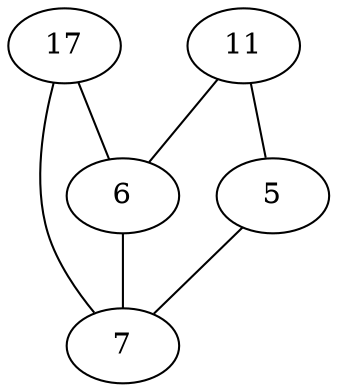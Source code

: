 strict graph G {
17;
11;
5;
6;
7;
17 -- 6  [weight=3];
17 -- 7  [weight=3];
11 -- 5  [weight=3];
11 -- 6  [weight=3];
5 -- 7  [weight=2];
6 -- 7  [weight=5];
}
